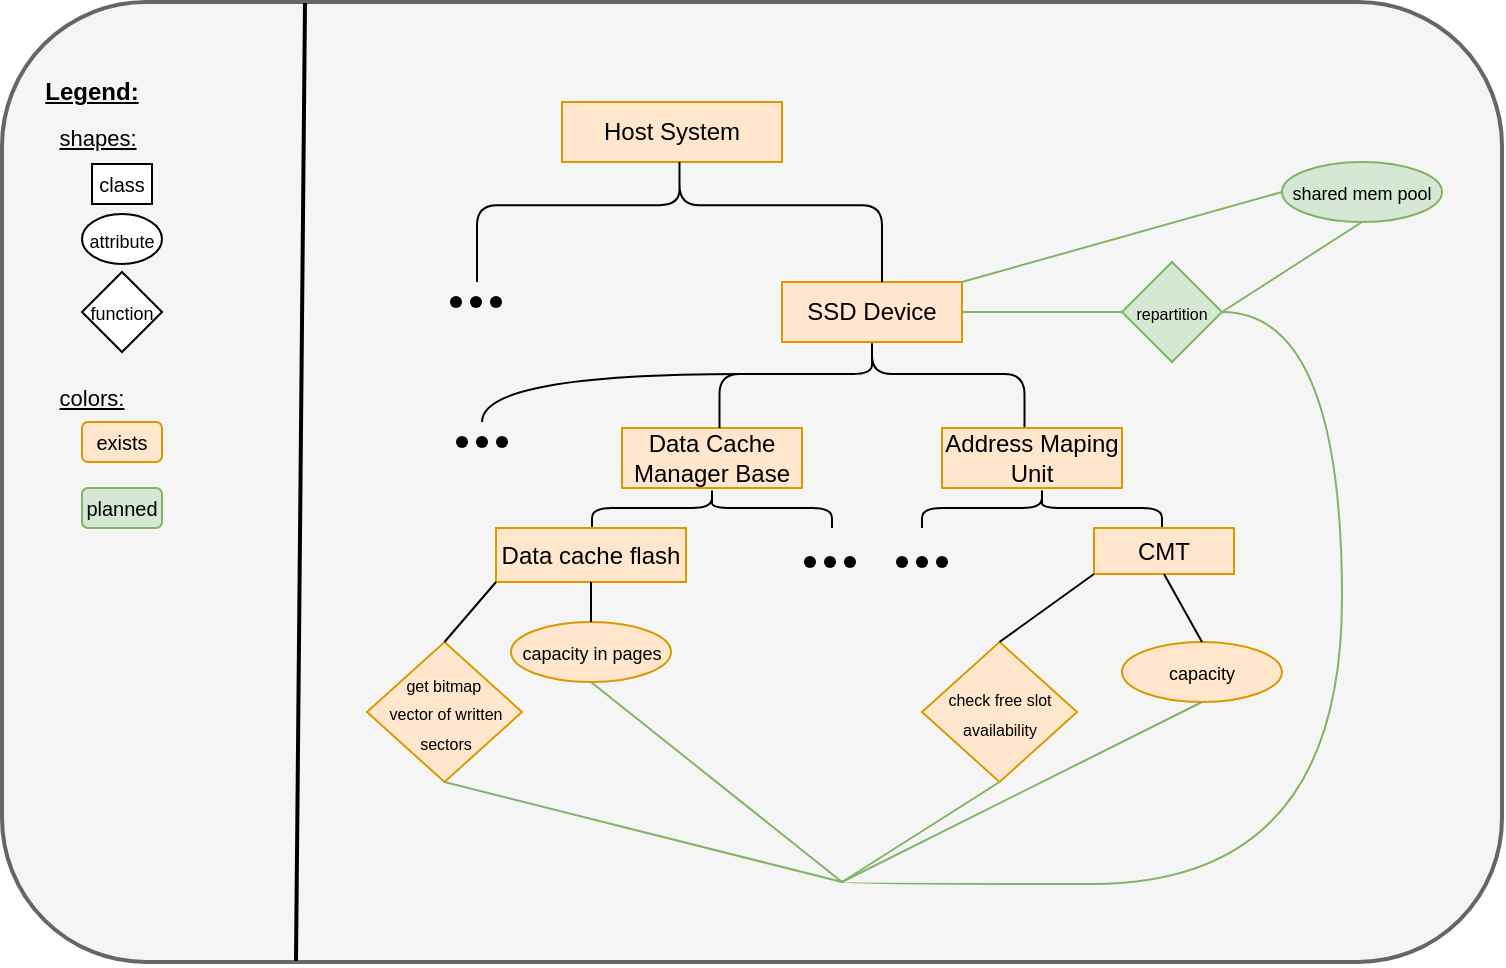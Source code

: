 <mxfile version="24.2.5" type="device">
  <diagram name="Page-1" id="gsKuwTYcefzf_l9XYs32">
    <mxGraphModel dx="988" dy="589" grid="1" gridSize="10" guides="1" tooltips="1" connect="1" arrows="1" fold="1" page="1" pageScale="1" pageWidth="850" pageHeight="1100" math="0" shadow="0">
      <root>
        <mxCell id="0" />
        <mxCell id="1" parent="0" />
        <mxCell id="JR83a1QHuaQf2IRiRY_A-1" value="" style="rounded=1;whiteSpace=wrap;html=1;movable=0;resizable=0;rotatable=0;deletable=0;editable=0;locked=1;connectable=0;strokeWidth=2;fillColor=#f5f5f5;fontColor=#333333;strokeColor=#666666;" vertex="1" parent="1">
          <mxGeometry x="90" y="130" width="750" height="480" as="geometry" />
        </mxCell>
        <mxCell id="JR83a1QHuaQf2IRiRY_A-2" value="Host System" style="rounded=0;whiteSpace=wrap;html=1;fillColor=#ffe6cc;strokeColor=#d79b00;" vertex="1" parent="1">
          <mxGeometry x="370" y="180" width="110" height="30" as="geometry" />
        </mxCell>
        <mxCell id="JR83a1QHuaQf2IRiRY_A-4" value="SSD Device" style="rounded=0;whiteSpace=wrap;html=1;fillColor=#ffe6cc;strokeColor=#d79b00;" vertex="1" parent="1">
          <mxGeometry x="480" y="270" width="90" height="30" as="geometry" />
        </mxCell>
        <mxCell id="JR83a1QHuaQf2IRiRY_A-5" value="Data Cache Manager Base" style="rounded=0;whiteSpace=wrap;html=1;fillColor=#ffe6cc;strokeColor=#d79b00;" vertex="1" parent="1">
          <mxGeometry x="400" y="343" width="90" height="30" as="geometry" />
        </mxCell>
        <mxCell id="JR83a1QHuaQf2IRiRY_A-6" value="" style="shape=curlyBracket;whiteSpace=wrap;html=1;rounded=1;labelPosition=left;verticalLabelPosition=middle;align=right;verticalAlign=middle;direction=south;size=0.4;" vertex="1" parent="1">
          <mxGeometry x="327.5" y="206" width="202.5" height="64" as="geometry" />
        </mxCell>
        <mxCell id="JR83a1QHuaQf2IRiRY_A-7" value="" style="shape=curlyBracket;whiteSpace=wrap;html=1;rounded=1;labelPosition=left;verticalLabelPosition=middle;align=right;verticalAlign=middle;direction=south;size=0.4;" vertex="1" parent="1">
          <mxGeometry x="448.75" y="298" width="152.5" height="45" as="geometry" />
        </mxCell>
        <mxCell id="JR83a1QHuaQf2IRiRY_A-11" value="" style="group" vertex="1" connectable="0" parent="1">
          <mxGeometry x="307" y="270" width="40" height="20" as="geometry" />
        </mxCell>
        <mxCell id="JR83a1QHuaQf2IRiRY_A-8" value="" style="shape=waypoint;sketch=0;fillStyle=solid;size=6;pointerEvents=1;points=[];fillColor=none;resizable=0;rotatable=0;perimeter=centerPerimeter;snapToPoint=1;" vertex="1" parent="JR83a1QHuaQf2IRiRY_A-11">
          <mxGeometry width="20" height="20" as="geometry" />
        </mxCell>
        <mxCell id="JR83a1QHuaQf2IRiRY_A-9" value="" style="shape=waypoint;sketch=0;fillStyle=solid;size=6;pointerEvents=1;points=[];fillColor=none;resizable=0;rotatable=0;perimeter=centerPerimeter;snapToPoint=1;" vertex="1" parent="JR83a1QHuaQf2IRiRY_A-11">
          <mxGeometry x="10" width="20" height="20" as="geometry" />
        </mxCell>
        <mxCell id="JR83a1QHuaQf2IRiRY_A-10" value="" style="shape=waypoint;sketch=0;fillStyle=solid;size=6;pointerEvents=1;points=[];fillColor=none;resizable=0;rotatable=0;perimeter=centerPerimeter;snapToPoint=1;" vertex="1" parent="JR83a1QHuaQf2IRiRY_A-11">
          <mxGeometry x="20" width="20" height="20" as="geometry" />
        </mxCell>
        <mxCell id="JR83a1QHuaQf2IRiRY_A-16" value="Address Maping Unit" style="rounded=0;whiteSpace=wrap;html=1;fillColor=#ffe6cc;strokeColor=#d79b00;" vertex="1" parent="1">
          <mxGeometry x="560" y="343" width="90" height="30" as="geometry" />
        </mxCell>
        <mxCell id="JR83a1QHuaQf2IRiRY_A-17" value="" style="shape=curlyBracket;whiteSpace=wrap;html=1;rounded=1;flipH=1;labelPosition=right;verticalLabelPosition=middle;align=left;verticalAlign=middle;direction=south;" vertex="1" parent="1">
          <mxGeometry x="550" y="373" width="120" height="20" as="geometry" />
        </mxCell>
        <mxCell id="JR83a1QHuaQf2IRiRY_A-18" value="CMT" style="rounded=0;whiteSpace=wrap;html=1;fillColor=#ffe6cc;strokeColor=#d79b00;" vertex="1" parent="1">
          <mxGeometry x="636" y="393" width="70" height="23" as="geometry" />
        </mxCell>
        <mxCell id="JR83a1QHuaQf2IRiRY_A-19" value="" style="endArrow=none;html=1;rounded=0;entryX=0.401;entryY=0.921;entryDx=0;entryDy=0;entryPerimeter=0;edgeStyle=orthogonalEdgeStyle;curved=1;" edge="1" parent="1" target="JR83a1QHuaQf2IRiRY_A-7">
          <mxGeometry width="50" height="50" relative="1" as="geometry">
            <mxPoint x="330" y="340" as="sourcePoint" />
            <mxPoint x="480" y="360" as="targetPoint" />
            <Array as="points">
              <mxPoint x="330" y="340" />
              <mxPoint x="330" y="316" />
            </Array>
          </mxGeometry>
        </mxCell>
        <mxCell id="JR83a1QHuaQf2IRiRY_A-20" value="" style="group" vertex="1" connectable="0" parent="1">
          <mxGeometry x="310" y="340" width="40" height="20" as="geometry" />
        </mxCell>
        <mxCell id="JR83a1QHuaQf2IRiRY_A-21" value="" style="shape=waypoint;sketch=0;fillStyle=solid;size=6;pointerEvents=1;points=[];fillColor=none;resizable=0;rotatable=0;perimeter=centerPerimeter;snapToPoint=1;" vertex="1" parent="JR83a1QHuaQf2IRiRY_A-20">
          <mxGeometry width="20" height="20" as="geometry" />
        </mxCell>
        <mxCell id="JR83a1QHuaQf2IRiRY_A-22" value="" style="shape=waypoint;sketch=0;fillStyle=solid;size=6;pointerEvents=1;points=[];fillColor=none;resizable=0;rotatable=0;perimeter=centerPerimeter;snapToPoint=1;" vertex="1" parent="JR83a1QHuaQf2IRiRY_A-20">
          <mxGeometry x="10" width="20" height="20" as="geometry" />
        </mxCell>
        <mxCell id="JR83a1QHuaQf2IRiRY_A-23" value="" style="shape=waypoint;sketch=0;fillStyle=solid;size=6;pointerEvents=1;points=[];fillColor=none;resizable=0;rotatable=0;perimeter=centerPerimeter;snapToPoint=1;" vertex="1" parent="JR83a1QHuaQf2IRiRY_A-20">
          <mxGeometry x="20" width="20" height="20" as="geometry" />
        </mxCell>
        <mxCell id="JR83a1QHuaQf2IRiRY_A-24" value="" style="group" vertex="1" connectable="0" parent="1">
          <mxGeometry x="530" y="400" width="40" height="20" as="geometry" />
        </mxCell>
        <mxCell id="JR83a1QHuaQf2IRiRY_A-25" value="" style="shape=waypoint;sketch=0;fillStyle=solid;size=6;pointerEvents=1;points=[];fillColor=none;resizable=0;rotatable=0;perimeter=centerPerimeter;snapToPoint=1;" vertex="1" parent="JR83a1QHuaQf2IRiRY_A-24">
          <mxGeometry width="20" height="20" as="geometry" />
        </mxCell>
        <mxCell id="JR83a1QHuaQf2IRiRY_A-26" value="" style="shape=waypoint;sketch=0;fillStyle=solid;size=6;pointerEvents=1;points=[];fillColor=none;resizable=0;rotatable=0;perimeter=centerPerimeter;snapToPoint=1;" vertex="1" parent="JR83a1QHuaQf2IRiRY_A-24">
          <mxGeometry x="10" width="20" height="20" as="geometry" />
        </mxCell>
        <mxCell id="JR83a1QHuaQf2IRiRY_A-27" value="" style="shape=waypoint;sketch=0;fillStyle=solid;size=6;pointerEvents=1;points=[];fillColor=none;resizable=0;rotatable=0;perimeter=centerPerimeter;snapToPoint=1;" vertex="1" parent="JR83a1QHuaQf2IRiRY_A-24">
          <mxGeometry x="20" width="20" height="20" as="geometry" />
        </mxCell>
        <mxCell id="JR83a1QHuaQf2IRiRY_A-30" value="" style="shape=curlyBracket;whiteSpace=wrap;html=1;rounded=1;flipH=1;labelPosition=right;verticalLabelPosition=middle;align=left;verticalAlign=middle;direction=south;" vertex="1" parent="1">
          <mxGeometry x="385" y="373" width="120" height="20" as="geometry" />
        </mxCell>
        <mxCell id="JR83a1QHuaQf2IRiRY_A-31" value="" style="group" vertex="1" connectable="0" parent="1">
          <mxGeometry x="484" y="400" width="40" height="20" as="geometry" />
        </mxCell>
        <mxCell id="JR83a1QHuaQf2IRiRY_A-32" value="" style="shape=waypoint;sketch=0;fillStyle=solid;size=6;pointerEvents=1;points=[];fillColor=none;resizable=0;rotatable=0;perimeter=centerPerimeter;snapToPoint=1;" vertex="1" parent="JR83a1QHuaQf2IRiRY_A-31">
          <mxGeometry width="20" height="20" as="geometry" />
        </mxCell>
        <mxCell id="JR83a1QHuaQf2IRiRY_A-33" value="" style="shape=waypoint;sketch=0;fillStyle=solid;size=6;pointerEvents=1;points=[];fillColor=none;resizable=0;rotatable=0;perimeter=centerPerimeter;snapToPoint=1;" vertex="1" parent="JR83a1QHuaQf2IRiRY_A-31">
          <mxGeometry x="10" width="20" height="20" as="geometry" />
        </mxCell>
        <mxCell id="JR83a1QHuaQf2IRiRY_A-34" value="" style="shape=waypoint;sketch=0;fillStyle=solid;size=6;pointerEvents=1;points=[];fillColor=none;resizable=0;rotatable=0;perimeter=centerPerimeter;snapToPoint=1;" vertex="1" parent="JR83a1QHuaQf2IRiRY_A-31">
          <mxGeometry x="20" width="20" height="20" as="geometry" />
        </mxCell>
        <mxCell id="JR83a1QHuaQf2IRiRY_A-35" value="Data cache flash" style="rounded=0;whiteSpace=wrap;html=1;fillColor=#ffe6cc;strokeColor=#d79b00;" vertex="1" parent="1">
          <mxGeometry x="337" y="393" width="95" height="27" as="geometry" />
        </mxCell>
        <mxCell id="JR83a1QHuaQf2IRiRY_A-37" value="&lt;font style=&quot;font-size: 9px;&quot;&gt;shared mem pool&lt;/font&gt;" style="ellipse;whiteSpace=wrap;html=1;fillColor=#d5e8d4;strokeColor=#82b366;" vertex="1" parent="1">
          <mxGeometry x="730" y="210" width="80" height="30" as="geometry" />
        </mxCell>
        <mxCell id="JR83a1QHuaQf2IRiRY_A-38" value="&lt;font style=&quot;font-size: 8px;&quot;&gt;repartition&lt;/font&gt;" style="rhombus;whiteSpace=wrap;html=1;fillColor=#d5e8d4;strokeColor=#82b366;" vertex="1" parent="1">
          <mxGeometry x="650" y="260" width="50" height="50" as="geometry" />
        </mxCell>
        <mxCell id="JR83a1QHuaQf2IRiRY_A-39" value="&lt;font style=&quot;font-size: 9px;&quot;&gt;capacity in pages&lt;/font&gt;" style="ellipse;whiteSpace=wrap;html=1;fillColor=#ffe6cc;strokeColor=#d79b00;" vertex="1" parent="1">
          <mxGeometry x="344.5" y="440" width="80" height="30" as="geometry" />
        </mxCell>
        <mxCell id="JR83a1QHuaQf2IRiRY_A-40" value="&lt;font style=&quot;font-size: 9px;&quot;&gt;capacity&lt;/font&gt;" style="ellipse;whiteSpace=wrap;html=1;fillColor=#ffe6cc;strokeColor=#d79b00;" vertex="1" parent="1">
          <mxGeometry x="650" y="450" width="80" height="30" as="geometry" />
        </mxCell>
        <mxCell id="JR83a1QHuaQf2IRiRY_A-41" value="" style="endArrow=none;html=1;rounded=0;entryX=0.5;entryY=1;entryDx=0;entryDy=0;exitX=0.5;exitY=0;exitDx=0;exitDy=0;" edge="1" parent="1" source="JR83a1QHuaQf2IRiRY_A-39" target="JR83a1QHuaQf2IRiRY_A-35">
          <mxGeometry width="50" height="50" relative="1" as="geometry">
            <mxPoint x="500" y="390" as="sourcePoint" />
            <mxPoint x="550" y="340" as="targetPoint" />
          </mxGeometry>
        </mxCell>
        <mxCell id="JR83a1QHuaQf2IRiRY_A-42" value="" style="endArrow=none;html=1;rounded=0;entryX=0.5;entryY=1;entryDx=0;entryDy=0;exitX=0.5;exitY=0;exitDx=0;exitDy=0;" edge="1" parent="1" source="JR83a1QHuaQf2IRiRY_A-40" target="JR83a1QHuaQf2IRiRY_A-18">
          <mxGeometry width="50" height="50" relative="1" as="geometry">
            <mxPoint x="670.76" y="436" as="sourcePoint" />
            <mxPoint x="670.76" y="416" as="targetPoint" />
          </mxGeometry>
        </mxCell>
        <mxCell id="JR83a1QHuaQf2IRiRY_A-43" value="" style="endArrow=none;html=1;rounded=0;exitX=1;exitY=0.5;exitDx=0;exitDy=0;entryX=0;entryY=0.5;entryDx=0;entryDy=0;fillColor=#d5e8d4;strokeColor=#82b366;" edge="1" parent="1" source="JR83a1QHuaQf2IRiRY_A-4" target="JR83a1QHuaQf2IRiRY_A-38">
          <mxGeometry width="50" height="50" relative="1" as="geometry">
            <mxPoint x="500" y="390" as="sourcePoint" />
            <mxPoint x="550" y="340" as="targetPoint" />
          </mxGeometry>
        </mxCell>
        <mxCell id="JR83a1QHuaQf2IRiRY_A-44" value="" style="endArrow=none;html=1;rounded=0;exitX=1;exitY=0;exitDx=0;exitDy=0;entryX=0;entryY=0.5;entryDx=0;entryDy=0;fillColor=#d5e8d4;strokeColor=#82b366;" edge="1" parent="1" source="JR83a1QHuaQf2IRiRY_A-4" target="JR83a1QHuaQf2IRiRY_A-37">
          <mxGeometry width="50" height="50" relative="1" as="geometry">
            <mxPoint x="500" y="390" as="sourcePoint" />
            <mxPoint x="550" y="340" as="targetPoint" />
          </mxGeometry>
        </mxCell>
        <mxCell id="JR83a1QHuaQf2IRiRY_A-45" value="&lt;font style=&quot;font-size: 8px;&quot;&gt;get bitmap&amp;nbsp;&lt;/font&gt;&lt;div&gt;&lt;font style=&quot;font-size: 8px;&quot;&gt;vector of written sectors&lt;/font&gt;&lt;/div&gt;" style="rhombus;whiteSpace=wrap;html=1;fillColor=#ffe6cc;strokeColor=#d79b00;" vertex="1" parent="1">
          <mxGeometry x="272.5" y="450" width="77.5" height="70" as="geometry" />
        </mxCell>
        <mxCell id="JR83a1QHuaQf2IRiRY_A-46" value="&lt;span style=&quot;font-size: 8px;&quot;&gt;check free slot availability&lt;/span&gt;" style="rhombus;whiteSpace=wrap;html=1;fillColor=#ffe6cc;strokeColor=#d79b00;" vertex="1" parent="1">
          <mxGeometry x="550" y="450" width="77.5" height="70" as="geometry" />
        </mxCell>
        <mxCell id="JR83a1QHuaQf2IRiRY_A-47" value="" style="endArrow=none;html=1;rounded=0;entryX=0;entryY=1;entryDx=0;entryDy=0;exitX=0.5;exitY=0;exitDx=0;exitDy=0;" edge="1" parent="1" source="JR83a1QHuaQf2IRiRY_A-45" target="JR83a1QHuaQf2IRiRY_A-35">
          <mxGeometry width="50" height="50" relative="1" as="geometry">
            <mxPoint x="500" y="390" as="sourcePoint" />
            <mxPoint x="550" y="340" as="targetPoint" />
          </mxGeometry>
        </mxCell>
        <mxCell id="JR83a1QHuaQf2IRiRY_A-48" value="" style="endArrow=none;html=1;rounded=0;entryX=0;entryY=1;entryDx=0;entryDy=0;exitX=0.5;exitY=0;exitDx=0;exitDy=0;" edge="1" parent="1" source="JR83a1QHuaQf2IRiRY_A-46" target="JR83a1QHuaQf2IRiRY_A-18">
          <mxGeometry width="50" height="50" relative="1" as="geometry">
            <mxPoint x="500" y="390" as="sourcePoint" />
            <mxPoint x="550" y="340" as="targetPoint" />
          </mxGeometry>
        </mxCell>
        <mxCell id="JR83a1QHuaQf2IRiRY_A-51" value="" style="endArrow=none;html=1;rounded=0;exitX=0.5;exitY=1;exitDx=0;exitDy=0;fillColor=#d5e8d4;strokeColor=#82b366;" edge="1" parent="1" source="JR83a1QHuaQf2IRiRY_A-45">
          <mxGeometry width="50" height="50" relative="1" as="geometry">
            <mxPoint x="500" y="390" as="sourcePoint" />
            <mxPoint x="510" y="570" as="targetPoint" />
          </mxGeometry>
        </mxCell>
        <mxCell id="JR83a1QHuaQf2IRiRY_A-52" value="" style="endArrow=none;html=1;rounded=0;exitX=0.5;exitY=1;exitDx=0;exitDy=0;fillColor=#d5e8d4;strokeColor=#82b366;" edge="1" parent="1" source="JR83a1QHuaQf2IRiRY_A-39">
          <mxGeometry width="50" height="50" relative="1" as="geometry">
            <mxPoint x="321" y="530" as="sourcePoint" />
            <mxPoint x="510" y="570" as="targetPoint" />
          </mxGeometry>
        </mxCell>
        <mxCell id="JR83a1QHuaQf2IRiRY_A-53" value="" style="endArrow=none;html=1;rounded=0;exitX=0.5;exitY=1;exitDx=0;exitDy=0;fillColor=#d5e8d4;strokeColor=#82b366;" edge="1" parent="1" source="JR83a1QHuaQf2IRiRY_A-46">
          <mxGeometry width="50" height="50" relative="1" as="geometry">
            <mxPoint x="395" y="480" as="sourcePoint" />
            <mxPoint x="510" y="570" as="targetPoint" />
          </mxGeometry>
        </mxCell>
        <mxCell id="JR83a1QHuaQf2IRiRY_A-54" value="" style="endArrow=none;html=1;rounded=0;exitX=0.5;exitY=1;exitDx=0;exitDy=0;fillColor=#d5e8d4;strokeColor=#82b366;" edge="1" parent="1" source="JR83a1QHuaQf2IRiRY_A-40">
          <mxGeometry width="50" height="50" relative="1" as="geometry">
            <mxPoint x="599" y="530" as="sourcePoint" />
            <mxPoint x="510" y="570" as="targetPoint" />
          </mxGeometry>
        </mxCell>
        <mxCell id="JR83a1QHuaQf2IRiRY_A-55" value="" style="endArrow=none;html=1;rounded=0;entryX=1;entryY=0.5;entryDx=0;entryDy=0;edgeStyle=orthogonalEdgeStyle;curved=1;fillColor=#d5e8d4;strokeColor=#82b366;" edge="1" parent="1" target="JR83a1QHuaQf2IRiRY_A-38">
          <mxGeometry width="50" height="50" relative="1" as="geometry">
            <mxPoint x="510" y="570" as="sourcePoint" />
            <mxPoint x="550" y="340" as="targetPoint" />
            <Array as="points">
              <mxPoint x="760" y="571" />
              <mxPoint x="760" y="285" />
            </Array>
          </mxGeometry>
        </mxCell>
        <mxCell id="JR83a1QHuaQf2IRiRY_A-56" value="" style="endArrow=none;html=1;rounded=0;entryX=0.5;entryY=1;entryDx=0;entryDy=0;exitX=1;exitY=0.5;exitDx=0;exitDy=0;fillColor=#d5e8d4;strokeColor=#82b366;" edge="1" parent="1" source="JR83a1QHuaQf2IRiRY_A-38" target="JR83a1QHuaQf2IRiRY_A-37">
          <mxGeometry width="50" height="50" relative="1" as="geometry">
            <mxPoint x="500" y="390" as="sourcePoint" />
            <mxPoint x="550" y="340" as="targetPoint" />
          </mxGeometry>
        </mxCell>
        <mxCell id="JR83a1QHuaQf2IRiRY_A-60" value="&lt;u&gt;&lt;b&gt;Legend:&lt;/b&gt;&lt;/u&gt;" style="text;html=1;align=center;verticalAlign=middle;whiteSpace=wrap;rounded=0;" vertex="1" parent="1">
          <mxGeometry x="105" y="160" width="60" height="30" as="geometry" />
        </mxCell>
        <mxCell id="JR83a1QHuaQf2IRiRY_A-64" value="" style="group" vertex="1" connectable="0" parent="1">
          <mxGeometry x="130" y="211" width="40" height="100" as="geometry" />
        </mxCell>
        <mxCell id="JR83a1QHuaQf2IRiRY_A-57" value="&lt;font style=&quot;font-size: 10px;&quot;&gt;class&lt;/font&gt;" style="rounded=0;whiteSpace=wrap;html=1;" vertex="1" parent="JR83a1QHuaQf2IRiRY_A-64">
          <mxGeometry x="5" width="30" height="20" as="geometry" />
        </mxCell>
        <mxCell id="JR83a1QHuaQf2IRiRY_A-58" value="&lt;font style=&quot;font-size: 9px;&quot;&gt;attribute&lt;/font&gt;" style="ellipse;whiteSpace=wrap;html=1;" vertex="1" parent="JR83a1QHuaQf2IRiRY_A-64">
          <mxGeometry y="25" width="40" height="25" as="geometry" />
        </mxCell>
        <mxCell id="JR83a1QHuaQf2IRiRY_A-59" value="&lt;font style=&quot;font-size: 9px;&quot;&gt;function&lt;/font&gt;" style="rhombus;whiteSpace=wrap;html=1;" vertex="1" parent="JR83a1QHuaQf2IRiRY_A-64">
          <mxGeometry y="54" width="40" height="40" as="geometry" />
        </mxCell>
        <mxCell id="JR83a1QHuaQf2IRiRY_A-65" value="" style="group" vertex="1" connectable="0" parent="1">
          <mxGeometry x="130" y="340" width="40" height="53" as="geometry" />
        </mxCell>
        <mxCell id="JR83a1QHuaQf2IRiRY_A-62" value="&lt;font style=&quot;font-size: 10px;&quot;&gt;exists&lt;/font&gt;" style="rounded=1;whiteSpace=wrap;html=1;fillColor=#ffe6cc;strokeColor=#d79b00;" vertex="1" parent="JR83a1QHuaQf2IRiRY_A-65">
          <mxGeometry width="40" height="20" as="geometry" />
        </mxCell>
        <mxCell id="JR83a1QHuaQf2IRiRY_A-63" value="&lt;font style=&quot;font-size: 10px;&quot;&gt;planned&lt;/font&gt;" style="rounded=1;whiteSpace=wrap;html=1;fillColor=#d5e8d4;strokeColor=#82b366;" vertex="1" parent="JR83a1QHuaQf2IRiRY_A-65">
          <mxGeometry y="33" width="40" height="20" as="geometry" />
        </mxCell>
        <mxCell id="JR83a1QHuaQf2IRiRY_A-66" value="&lt;font style=&quot;font-size: 11px;&quot;&gt;shapes:&lt;/font&gt;" style="text;html=1;align=center;verticalAlign=middle;whiteSpace=wrap;rounded=0;fontStyle=4" vertex="1" parent="1">
          <mxGeometry x="108" y="183" width="60" height="30" as="geometry" />
        </mxCell>
        <mxCell id="JR83a1QHuaQf2IRiRY_A-67" value="&lt;font style=&quot;font-size: 11px;&quot;&gt;colors:&lt;/font&gt;" style="text;html=1;align=center;verticalAlign=middle;whiteSpace=wrap;rounded=0;fontStyle=4" vertex="1" parent="1">
          <mxGeometry x="105" y="313" width="60" height="30" as="geometry" />
        </mxCell>
        <mxCell id="JR83a1QHuaQf2IRiRY_A-68" value="" style="endArrow=none;html=1;rounded=0;entryX=0.202;entryY=0.001;entryDx=0;entryDy=0;entryPerimeter=0;exitX=0.196;exitY=0.999;exitDx=0;exitDy=0;exitPerimeter=0;targetPerimeterSpacing=-6;strokeWidth=2;" edge="1" parent="1" source="JR83a1QHuaQf2IRiRY_A-1" target="JR83a1QHuaQf2IRiRY_A-1">
          <mxGeometry width="50" height="50" relative="1" as="geometry">
            <mxPoint x="240" y="610" as="sourcePoint" />
            <mxPoint x="250" y="130" as="targetPoint" />
          </mxGeometry>
        </mxCell>
      </root>
    </mxGraphModel>
  </diagram>
</mxfile>
